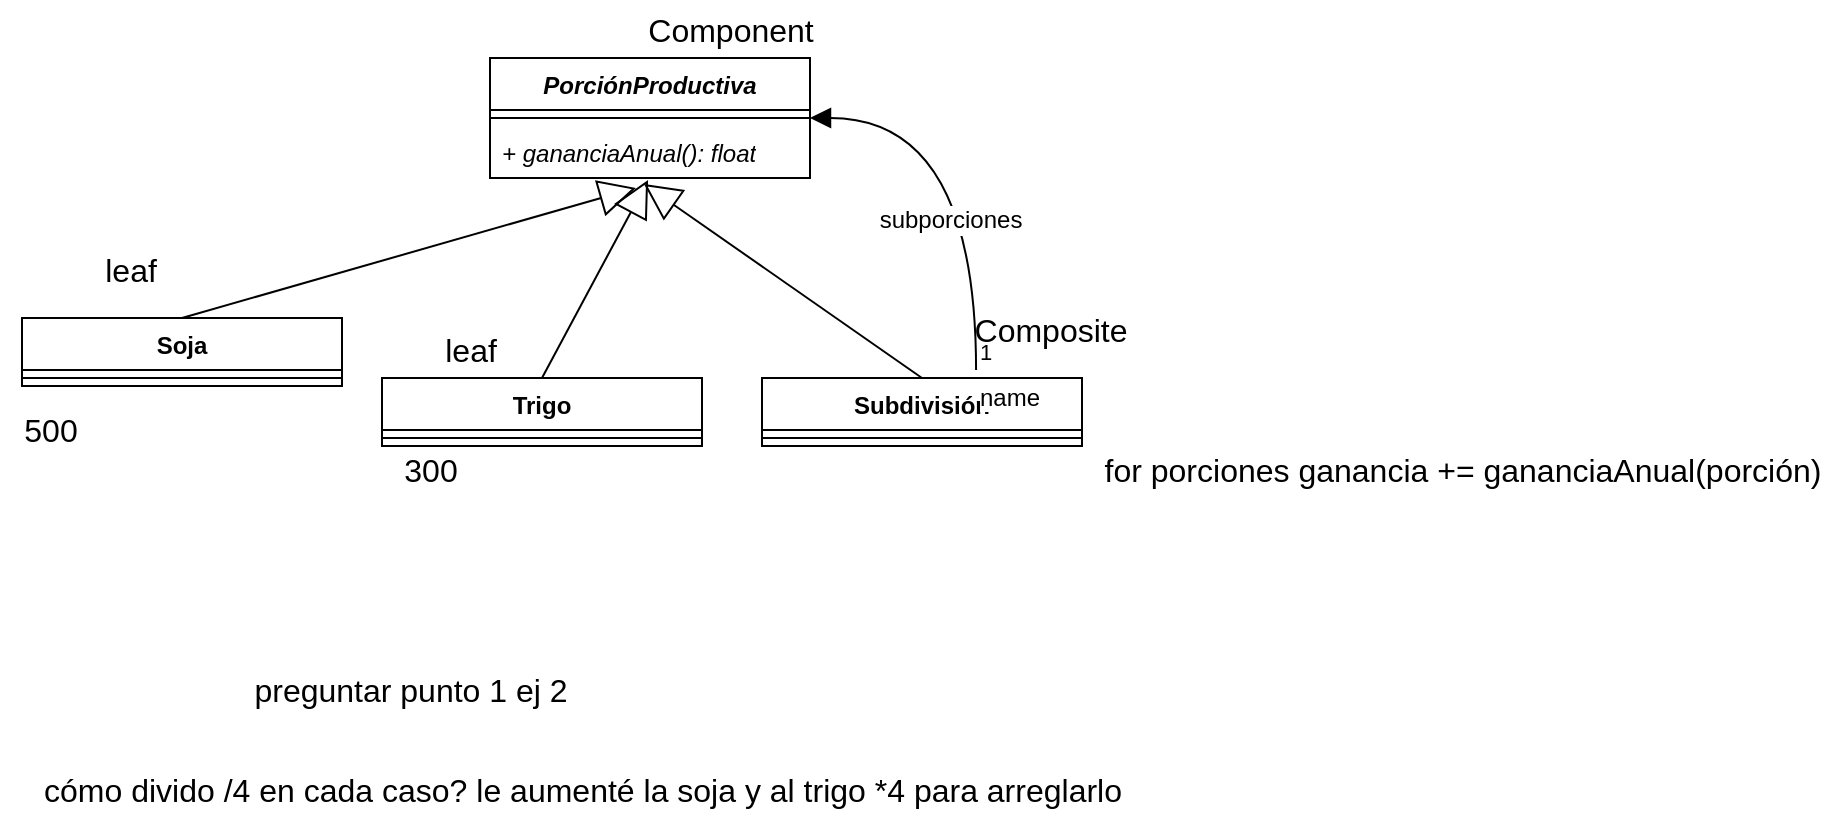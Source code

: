 <mxfile version="24.7.17">
  <diagram id="C5RBs43oDa-KdzZeNtuy" name="Page-1">
    <mxGraphModel dx="558" dy="935" grid="1" gridSize="10" guides="1" tooltips="1" connect="1" arrows="1" fold="1" page="1" pageScale="1" pageWidth="827" pageHeight="1169" math="0" shadow="0">
      <root>
        <mxCell id="WIyWlLk6GJQsqaUBKTNV-0" />
        <mxCell id="WIyWlLk6GJQsqaUBKTNV-1" parent="WIyWlLk6GJQsqaUBKTNV-0" />
        <mxCell id="RWV5ifvCEnyrza0ArGP9-4" value="Soja" style="swimlane;fontStyle=1;align=center;verticalAlign=top;childLayout=stackLayout;horizontal=1;startSize=26;horizontalStack=0;resizeParent=1;resizeParentMax=0;resizeLast=0;collapsible=1;marginBottom=0;whiteSpace=wrap;html=1;" vertex="1" parent="WIyWlLk6GJQsqaUBKTNV-1">
          <mxGeometry x="20" y="210" width="160" height="34" as="geometry" />
        </mxCell>
        <mxCell id="RWV5ifvCEnyrza0ArGP9-6" value="" style="line;strokeWidth=1;fillColor=none;align=left;verticalAlign=middle;spacingTop=-1;spacingLeft=3;spacingRight=3;rotatable=0;labelPosition=right;points=[];portConstraint=eastwest;strokeColor=inherit;" vertex="1" parent="RWV5ifvCEnyrza0ArGP9-4">
          <mxGeometry y="26" width="160" height="8" as="geometry" />
        </mxCell>
        <mxCell id="RWV5ifvCEnyrza0ArGP9-8" value="&lt;i&gt;PorciónProductiva&lt;/i&gt;" style="swimlane;fontStyle=1;align=center;verticalAlign=top;childLayout=stackLayout;horizontal=1;startSize=26;horizontalStack=0;resizeParent=1;resizeParentMax=0;resizeLast=0;collapsible=1;marginBottom=0;whiteSpace=wrap;html=1;" vertex="1" parent="WIyWlLk6GJQsqaUBKTNV-1">
          <mxGeometry x="254" y="80" width="160" height="60" as="geometry" />
        </mxCell>
        <mxCell id="RWV5ifvCEnyrza0ArGP9-10" value="" style="line;strokeWidth=1;fillColor=none;align=left;verticalAlign=middle;spacingTop=-1;spacingLeft=3;spacingRight=3;rotatable=0;labelPosition=right;points=[];portConstraint=eastwest;strokeColor=inherit;" vertex="1" parent="RWV5ifvCEnyrza0ArGP9-8">
          <mxGeometry y="26" width="160" height="8" as="geometry" />
        </mxCell>
        <mxCell id="RWV5ifvCEnyrza0ArGP9-11" value="&lt;i&gt;+ gananciaAnual(): float&lt;/i&gt;" style="text;strokeColor=none;fillColor=none;align=left;verticalAlign=top;spacingLeft=4;spacingRight=4;overflow=hidden;rotatable=0;points=[[0,0.5],[1,0.5]];portConstraint=eastwest;whiteSpace=wrap;html=1;" vertex="1" parent="RWV5ifvCEnyrza0ArGP9-8">
          <mxGeometry y="34" width="160" height="26" as="geometry" />
        </mxCell>
        <mxCell id="RWV5ifvCEnyrza0ArGP9-12" value="Trigo" style="swimlane;fontStyle=1;align=center;verticalAlign=top;childLayout=stackLayout;horizontal=1;startSize=26;horizontalStack=0;resizeParent=1;resizeParentMax=0;resizeLast=0;collapsible=1;marginBottom=0;whiteSpace=wrap;html=1;" vertex="1" parent="WIyWlLk6GJQsqaUBKTNV-1">
          <mxGeometry x="200" y="240" width="160" height="34" as="geometry" />
        </mxCell>
        <mxCell id="RWV5ifvCEnyrza0ArGP9-14" value="" style="line;strokeWidth=1;fillColor=none;align=left;verticalAlign=middle;spacingTop=-1;spacingLeft=3;spacingRight=3;rotatable=0;labelPosition=right;points=[];portConstraint=eastwest;strokeColor=inherit;" vertex="1" parent="RWV5ifvCEnyrza0ArGP9-12">
          <mxGeometry y="26" width="160" height="8" as="geometry" />
        </mxCell>
        <mxCell id="RWV5ifvCEnyrza0ArGP9-16" value="Subdivisión" style="swimlane;fontStyle=1;align=center;verticalAlign=top;childLayout=stackLayout;horizontal=1;startSize=26;horizontalStack=0;resizeParent=1;resizeParentMax=0;resizeLast=0;collapsible=1;marginBottom=0;whiteSpace=wrap;html=1;" vertex="1" parent="WIyWlLk6GJQsqaUBKTNV-1">
          <mxGeometry x="390" y="240" width="160" height="34" as="geometry" />
        </mxCell>
        <mxCell id="RWV5ifvCEnyrza0ArGP9-18" value="" style="line;strokeWidth=1;fillColor=none;align=left;verticalAlign=middle;spacingTop=-1;spacingLeft=3;spacingRight=3;rotatable=0;labelPosition=right;points=[];portConstraint=eastwest;strokeColor=inherit;" vertex="1" parent="RWV5ifvCEnyrza0ArGP9-16">
          <mxGeometry y="26" width="160" height="8" as="geometry" />
        </mxCell>
        <mxCell id="RWV5ifvCEnyrza0ArGP9-24" value="500" style="text;html=1;align=center;verticalAlign=middle;resizable=0;points=[];autosize=1;strokeColor=none;fillColor=none;fontSize=16;" vertex="1" parent="WIyWlLk6GJQsqaUBKTNV-1">
          <mxGeometry x="9" y="251" width="50" height="30" as="geometry" />
        </mxCell>
        <mxCell id="RWV5ifvCEnyrza0ArGP9-25" value="300" style="text;html=1;align=center;verticalAlign=middle;resizable=0;points=[];autosize=1;strokeColor=none;fillColor=none;fontSize=16;" vertex="1" parent="WIyWlLk6GJQsqaUBKTNV-1">
          <mxGeometry x="199" y="271" width="50" height="30" as="geometry" />
        </mxCell>
        <mxCell id="RWV5ifvCEnyrza0ArGP9-27" value="for porciones ganancia += gananciaAnual(porción)" style="text;html=1;align=center;verticalAlign=middle;resizable=0;points=[];autosize=1;strokeColor=none;fillColor=none;fontSize=16;" vertex="1" parent="WIyWlLk6GJQsqaUBKTNV-1">
          <mxGeometry x="550" y="271" width="380" height="30" as="geometry" />
        </mxCell>
        <mxCell id="RWV5ifvCEnyrza0ArGP9-28" value="" style="endArrow=block;endSize=16;endFill=0;html=1;rounded=0;fontSize=12;curved=1;entryX=0.494;entryY=1.038;entryDx=0;entryDy=0;entryPerimeter=0;exitX=0.5;exitY=0;exitDx=0;exitDy=0;" edge="1" parent="WIyWlLk6GJQsqaUBKTNV-1" source="RWV5ifvCEnyrza0ArGP9-12" target="RWV5ifvCEnyrza0ArGP9-11">
          <mxGeometry width="160" relative="1" as="geometry">
            <mxPoint x="220" y="260" as="sourcePoint" />
            <mxPoint x="380" y="260" as="targetPoint" />
          </mxGeometry>
        </mxCell>
        <mxCell id="RWV5ifvCEnyrza0ArGP9-29" value="" style="endArrow=block;endSize=16;endFill=0;html=1;rounded=0;fontSize=12;curved=1;entryX=0.481;entryY=1.115;entryDx=0;entryDy=0;entryPerimeter=0;exitX=0.5;exitY=0;exitDx=0;exitDy=0;" edge="1" parent="WIyWlLk6GJQsqaUBKTNV-1" source="RWV5ifvCEnyrza0ArGP9-16" target="RWV5ifvCEnyrza0ArGP9-11">
          <mxGeometry width="160" relative="1" as="geometry">
            <mxPoint x="290" y="250" as="sourcePoint" />
            <mxPoint x="343" y="151" as="targetPoint" />
          </mxGeometry>
        </mxCell>
        <mxCell id="RWV5ifvCEnyrza0ArGP9-30" value="" style="endArrow=block;endSize=16;endFill=0;html=1;rounded=0;fontSize=12;curved=1;entryX=0.456;entryY=1.192;entryDx=0;entryDy=0;entryPerimeter=0;exitX=0.5;exitY=0;exitDx=0;exitDy=0;" edge="1" parent="WIyWlLk6GJQsqaUBKTNV-1" source="RWV5ifvCEnyrza0ArGP9-4" target="RWV5ifvCEnyrza0ArGP9-11">
          <mxGeometry width="160" relative="1" as="geometry">
            <mxPoint x="480" y="250" as="sourcePoint" />
            <mxPoint x="341" y="153" as="targetPoint" />
          </mxGeometry>
        </mxCell>
        <mxCell id="RWV5ifvCEnyrza0ArGP9-31" value="name" style="endArrow=block;endFill=1;html=1;edgeStyle=orthogonalEdgeStyle;align=left;verticalAlign=top;rounded=0;fontSize=12;startSize=8;endSize=8;curved=1;exitX=0.669;exitY=-0.118;exitDx=0;exitDy=0;exitPerimeter=0;entryX=1;entryY=0.5;entryDx=0;entryDy=0;" edge="1" parent="WIyWlLk6GJQsqaUBKTNV-1" source="RWV5ifvCEnyrza0ArGP9-16" target="RWV5ifvCEnyrza0ArGP9-8">
          <mxGeometry x="-1" relative="1" as="geometry">
            <mxPoint x="500" y="140" as="sourcePoint" />
            <mxPoint x="660" y="140" as="targetPoint" />
          </mxGeometry>
        </mxCell>
        <mxCell id="RWV5ifvCEnyrza0ArGP9-32" value="1" style="edgeLabel;resizable=0;html=1;align=left;verticalAlign=bottom;" connectable="0" vertex="1" parent="RWV5ifvCEnyrza0ArGP9-31">
          <mxGeometry x="-1" relative="1" as="geometry" />
        </mxCell>
        <mxCell id="RWV5ifvCEnyrza0ArGP9-33" value="subporciones" style="edgeLabel;html=1;align=center;verticalAlign=middle;resizable=0;points=[];fontSize=12;" vertex="1" connectable="0" parent="RWV5ifvCEnyrza0ArGP9-31">
          <mxGeometry x="-0.282" y="13" relative="1" as="geometry">
            <mxPoint as="offset" />
          </mxGeometry>
        </mxCell>
        <mxCell id="RWV5ifvCEnyrza0ArGP9-40" value="preguntar punto 1 ej 2" style="text;html=1;align=center;verticalAlign=middle;resizable=0;points=[];autosize=1;strokeColor=none;fillColor=none;fontSize=16;" vertex="1" parent="WIyWlLk6GJQsqaUBKTNV-1">
          <mxGeometry x="124" y="381" width="180" height="30" as="geometry" />
        </mxCell>
        <mxCell id="RWV5ifvCEnyrza0ArGP9-41" value="cómo divido /4 en cada caso? le aumenté la soja y al trigo *4 para arreglarlo" style="text;html=1;align=center;verticalAlign=middle;resizable=0;points=[];autosize=1;strokeColor=none;fillColor=none;fontSize=16;" vertex="1" parent="WIyWlLk6GJQsqaUBKTNV-1">
          <mxGeometry x="20" y="431" width="560" height="30" as="geometry" />
        </mxCell>
        <mxCell id="RWV5ifvCEnyrza0ArGP9-42" value="Component" style="text;html=1;align=center;verticalAlign=middle;resizable=0;points=[];autosize=1;strokeColor=none;fillColor=none;fontSize=16;" vertex="1" parent="WIyWlLk6GJQsqaUBKTNV-1">
          <mxGeometry x="319" y="51" width="110" height="30" as="geometry" />
        </mxCell>
        <mxCell id="RWV5ifvCEnyrza0ArGP9-43" value="leaf" style="text;html=1;align=center;verticalAlign=middle;resizable=0;points=[];autosize=1;strokeColor=none;fillColor=none;fontSize=16;" vertex="1" parent="WIyWlLk6GJQsqaUBKTNV-1">
          <mxGeometry x="49" y="171" width="50" height="30" as="geometry" />
        </mxCell>
        <mxCell id="RWV5ifvCEnyrza0ArGP9-44" value="leaf" style="text;html=1;align=center;verticalAlign=middle;resizable=0;points=[];autosize=1;strokeColor=none;fillColor=none;fontSize=16;" vertex="1" parent="WIyWlLk6GJQsqaUBKTNV-1">
          <mxGeometry x="219" y="211" width="50" height="30" as="geometry" />
        </mxCell>
        <mxCell id="RWV5ifvCEnyrza0ArGP9-45" value="Composite" style="text;html=1;align=center;verticalAlign=middle;resizable=0;points=[];autosize=1;strokeColor=none;fillColor=none;fontSize=16;" vertex="1" parent="WIyWlLk6GJQsqaUBKTNV-1">
          <mxGeometry x="484" y="201" width="100" height="30" as="geometry" />
        </mxCell>
      </root>
    </mxGraphModel>
  </diagram>
</mxfile>
